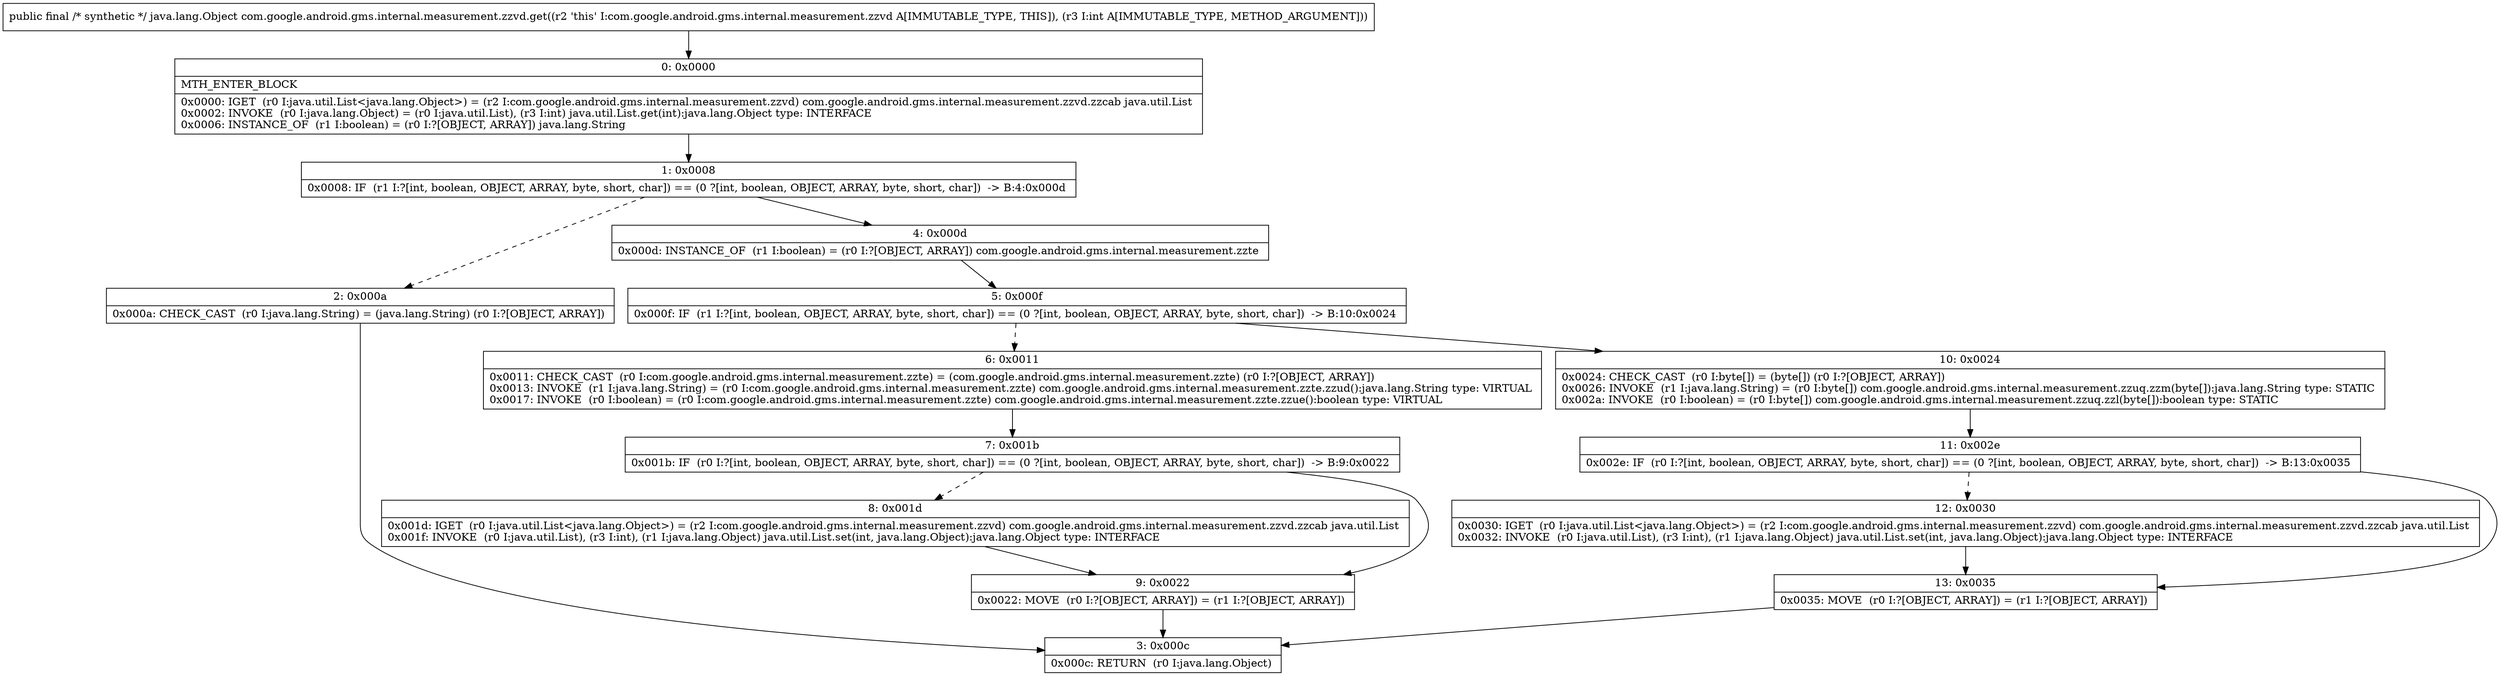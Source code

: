 digraph "CFG forcom.google.android.gms.internal.measurement.zzvd.get(I)Ljava\/lang\/Object;" {
Node_0 [shape=record,label="{0\:\ 0x0000|MTH_ENTER_BLOCK\l|0x0000: IGET  (r0 I:java.util.List\<java.lang.Object\>) = (r2 I:com.google.android.gms.internal.measurement.zzvd) com.google.android.gms.internal.measurement.zzvd.zzcab java.util.List \l0x0002: INVOKE  (r0 I:java.lang.Object) = (r0 I:java.util.List), (r3 I:int) java.util.List.get(int):java.lang.Object type: INTERFACE \l0x0006: INSTANCE_OF  (r1 I:boolean) = (r0 I:?[OBJECT, ARRAY]) java.lang.String \l}"];
Node_1 [shape=record,label="{1\:\ 0x0008|0x0008: IF  (r1 I:?[int, boolean, OBJECT, ARRAY, byte, short, char]) == (0 ?[int, boolean, OBJECT, ARRAY, byte, short, char])  \-\> B:4:0x000d \l}"];
Node_2 [shape=record,label="{2\:\ 0x000a|0x000a: CHECK_CAST  (r0 I:java.lang.String) = (java.lang.String) (r0 I:?[OBJECT, ARRAY]) \l}"];
Node_3 [shape=record,label="{3\:\ 0x000c|0x000c: RETURN  (r0 I:java.lang.Object) \l}"];
Node_4 [shape=record,label="{4\:\ 0x000d|0x000d: INSTANCE_OF  (r1 I:boolean) = (r0 I:?[OBJECT, ARRAY]) com.google.android.gms.internal.measurement.zzte \l}"];
Node_5 [shape=record,label="{5\:\ 0x000f|0x000f: IF  (r1 I:?[int, boolean, OBJECT, ARRAY, byte, short, char]) == (0 ?[int, boolean, OBJECT, ARRAY, byte, short, char])  \-\> B:10:0x0024 \l}"];
Node_6 [shape=record,label="{6\:\ 0x0011|0x0011: CHECK_CAST  (r0 I:com.google.android.gms.internal.measurement.zzte) = (com.google.android.gms.internal.measurement.zzte) (r0 I:?[OBJECT, ARRAY]) \l0x0013: INVOKE  (r1 I:java.lang.String) = (r0 I:com.google.android.gms.internal.measurement.zzte) com.google.android.gms.internal.measurement.zzte.zzud():java.lang.String type: VIRTUAL \l0x0017: INVOKE  (r0 I:boolean) = (r0 I:com.google.android.gms.internal.measurement.zzte) com.google.android.gms.internal.measurement.zzte.zzue():boolean type: VIRTUAL \l}"];
Node_7 [shape=record,label="{7\:\ 0x001b|0x001b: IF  (r0 I:?[int, boolean, OBJECT, ARRAY, byte, short, char]) == (0 ?[int, boolean, OBJECT, ARRAY, byte, short, char])  \-\> B:9:0x0022 \l}"];
Node_8 [shape=record,label="{8\:\ 0x001d|0x001d: IGET  (r0 I:java.util.List\<java.lang.Object\>) = (r2 I:com.google.android.gms.internal.measurement.zzvd) com.google.android.gms.internal.measurement.zzvd.zzcab java.util.List \l0x001f: INVOKE  (r0 I:java.util.List), (r3 I:int), (r1 I:java.lang.Object) java.util.List.set(int, java.lang.Object):java.lang.Object type: INTERFACE \l}"];
Node_9 [shape=record,label="{9\:\ 0x0022|0x0022: MOVE  (r0 I:?[OBJECT, ARRAY]) = (r1 I:?[OBJECT, ARRAY]) \l}"];
Node_10 [shape=record,label="{10\:\ 0x0024|0x0024: CHECK_CAST  (r0 I:byte[]) = (byte[]) (r0 I:?[OBJECT, ARRAY]) \l0x0026: INVOKE  (r1 I:java.lang.String) = (r0 I:byte[]) com.google.android.gms.internal.measurement.zzuq.zzm(byte[]):java.lang.String type: STATIC \l0x002a: INVOKE  (r0 I:boolean) = (r0 I:byte[]) com.google.android.gms.internal.measurement.zzuq.zzl(byte[]):boolean type: STATIC \l}"];
Node_11 [shape=record,label="{11\:\ 0x002e|0x002e: IF  (r0 I:?[int, boolean, OBJECT, ARRAY, byte, short, char]) == (0 ?[int, boolean, OBJECT, ARRAY, byte, short, char])  \-\> B:13:0x0035 \l}"];
Node_12 [shape=record,label="{12\:\ 0x0030|0x0030: IGET  (r0 I:java.util.List\<java.lang.Object\>) = (r2 I:com.google.android.gms.internal.measurement.zzvd) com.google.android.gms.internal.measurement.zzvd.zzcab java.util.List \l0x0032: INVOKE  (r0 I:java.util.List), (r3 I:int), (r1 I:java.lang.Object) java.util.List.set(int, java.lang.Object):java.lang.Object type: INTERFACE \l}"];
Node_13 [shape=record,label="{13\:\ 0x0035|0x0035: MOVE  (r0 I:?[OBJECT, ARRAY]) = (r1 I:?[OBJECT, ARRAY]) \l}"];
MethodNode[shape=record,label="{public final \/* synthetic *\/ java.lang.Object com.google.android.gms.internal.measurement.zzvd.get((r2 'this' I:com.google.android.gms.internal.measurement.zzvd A[IMMUTABLE_TYPE, THIS]), (r3 I:int A[IMMUTABLE_TYPE, METHOD_ARGUMENT])) }"];
MethodNode -> Node_0;
Node_0 -> Node_1;
Node_1 -> Node_2[style=dashed];
Node_1 -> Node_4;
Node_2 -> Node_3;
Node_4 -> Node_5;
Node_5 -> Node_6[style=dashed];
Node_5 -> Node_10;
Node_6 -> Node_7;
Node_7 -> Node_8[style=dashed];
Node_7 -> Node_9;
Node_8 -> Node_9;
Node_9 -> Node_3;
Node_10 -> Node_11;
Node_11 -> Node_12[style=dashed];
Node_11 -> Node_13;
Node_12 -> Node_13;
Node_13 -> Node_3;
}

